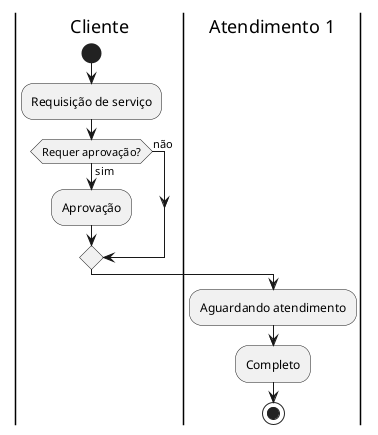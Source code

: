@startuml
|Cliente|
start
:Requisição de serviço;
if (Requer aprovação?) then (sim)
	:Aprovação;
else (não)
endif
|Atendimento 1|
:Aguardando atendimento;
:Completo;
stop
@enduml